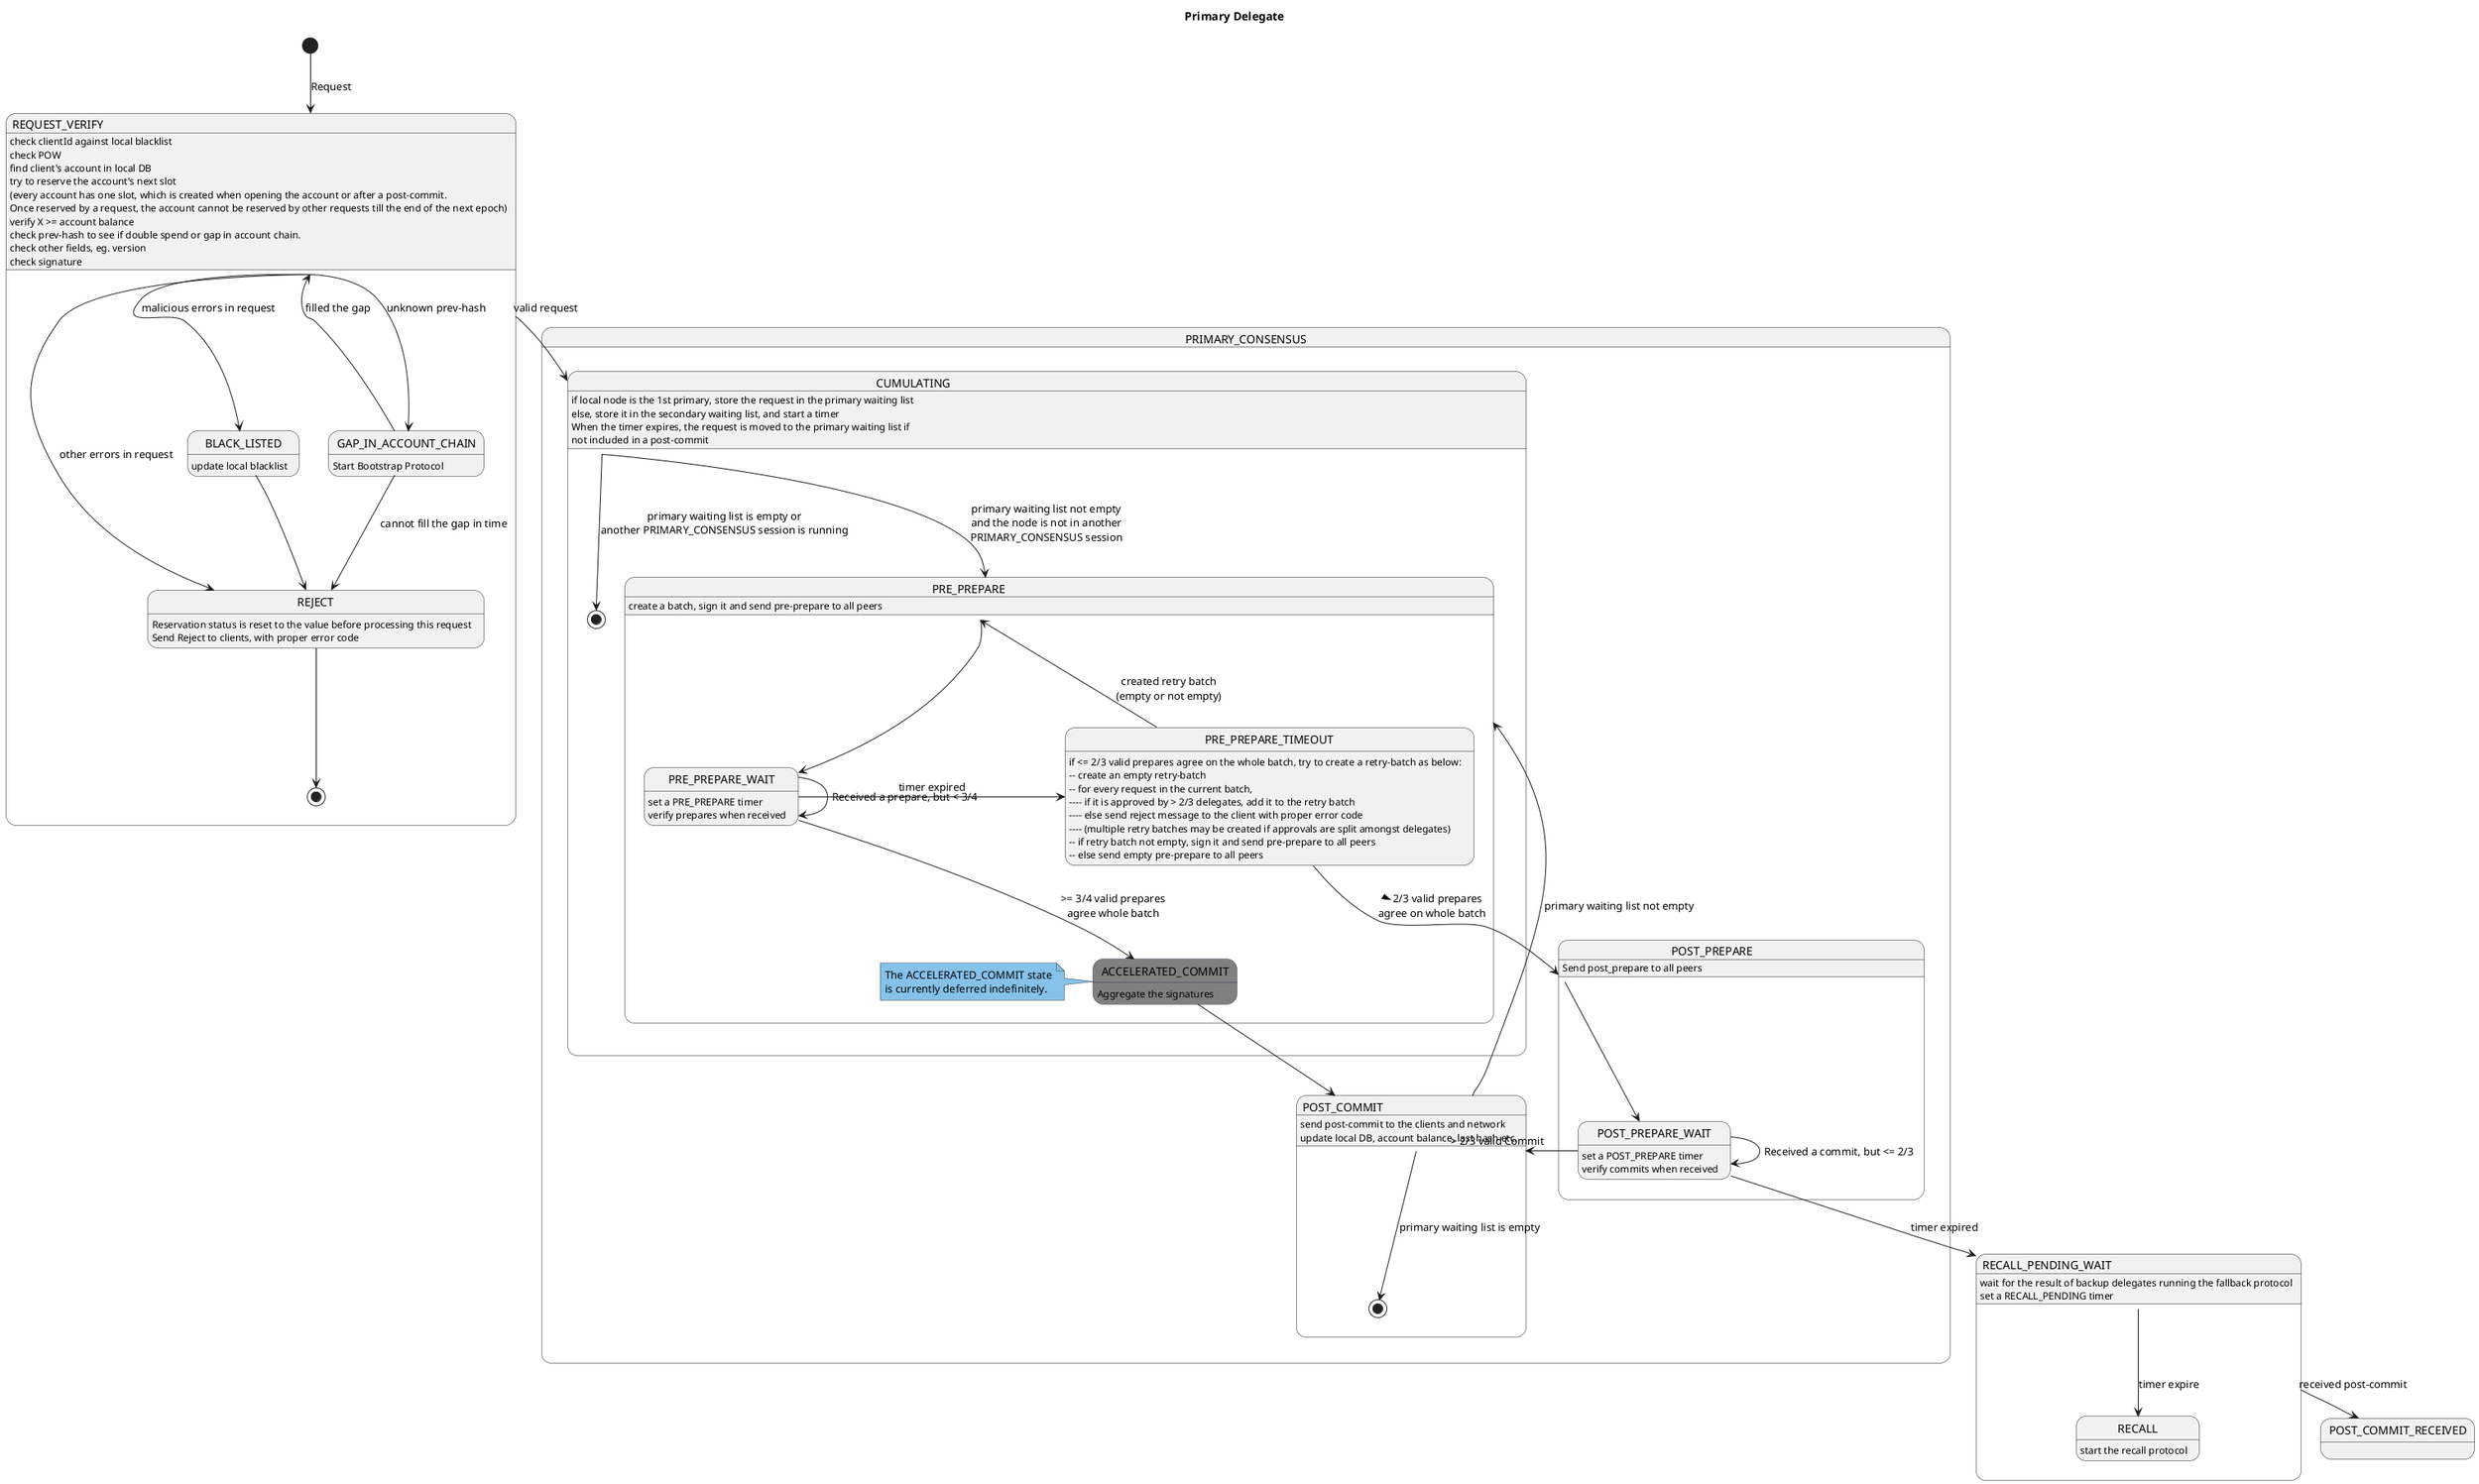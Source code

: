 @startuml

Title Primary Delegate

skinparam State {
    ArrowColor<<Deferred>> #283747
    BorderColor<<Deferred>> #283747
    BackgroundColor<<Deferred>> Gray
}

skinparam NoteBackgroundColor #85C1E9
skinparam NoteBorderColor #2C3E50

[*] --> REQUEST_VERIFY : Request

RECALL_PENDING_WAIT --> POST_COMMIT_RECEIVED : received post-commit
State PRIMARY_CONSENSUS {
	'[*] --> WAITING_NEW_REQUEST
	'WAITING_NEW_REQUEST --> REQUEST_VERIFY : Request

	state CUMULATING{
	    CUMULATING : if local node is the 1st primary, store the request in the primary waiting list
	    CUMULATING : else, store it in the secondary waiting list, and start a timer\nWhen the timer expires, the request is moved to the primary waiting list if\nnot included in a post-commit
'	    CUMULATING : set a PRIMARY_CONSENSUS timer if not set already
'	    CUMULATING --> CUMULATING_TIMEOUT : timer expired
	    
'	    CUMULATING_TIMEOUT : move requests from the secondary waiting list to primary waiting list\ndepending on when they were stored
	    CUMULATING --> PRE_PREPARE : primary waiting list not empty\nand the node is not in another\nPRIMARY_CONSENSUS session
'	    CUMULATING --> PRE_PREPARE : have enough requests in the primary waiting list
		CUMULATING --> [*] : primary waiting list is empty or\nanother PRIMARY_CONSENSUS session is running
    }
	
    State POST_COMMIT{    
	    POST_COMMIT: send post-commit to the clients and network 
	    'POST_COMMIT: unreserve accounts
	    POST_COMMIT: update local DB, account balance, last hash etc. 
	    POST_COMMIT --> [*] : primary waiting list is empty
	}
	
	POST_COMMIT --> PRE_PREPARE : primary waiting list not empty
	
	State RECALL_PENDING_WAIT{
		RECALL_PENDING_WAIT : wait for the result of backup delegates running the fallback protocol 
		RECALL_PENDING_WAIT : set a RECALL_PENDING timer
		RECALL_PENDING_WAIT --> RECALL : timer expire
		
		RECALL : start the recall protocol		
	}
	
    State POST_PREPARE{
	    POST_PREPARE: Send post_prepare to all peers    
	    POST_PREPARE --> POST_PREPARE_WAIT 
	    
	    POST_PREPARE_WAIT: set a POST_PREPARE timer 
	    POST_PREPARE_WAIT : verify commits when received
	    POST_PREPARE_WAIT --> POST_PREPARE_WAIT : Received a commit, but <= 2/3
	    POST_PREPARE_WAIT --> RECALL_PENDING_WAIT : timer expired
		POST_PREPARE_WAIT --> POST_COMMIT : > 2/3 valid Commit
		
		'POST_PREPARE_AGGREGATE : > 2/3
	    'POST_PREPARE_AGGREGATE : Aggregate the signatures
		'POST_PREPARE_AGGREGATE --> 
	}
    
    State PRE_PREPARE{
    	'PRE_PREPARE : for every request, mark account as reserved by the request
	    PRE_PREPARE : create a batch, sign it and send pre-prepare to all peers   
	    PRE_PREPARE -down-> PRE_PREPARE_WAIT
	    
		PRE_PREPARE_WAIT : set a PRE_PREPARE timer 
		PRE_PREPARE_WAIT : verify prepares when received 
	    PRE_PREPARE_WAIT --> PRE_PREPARE_WAIT : Received a prepare, but < 3/4 
	    PRE_PREPARE_WAIT -right-> PRE_PREPARE_TIMEOUT : timer expired
		PRE_PREPARE_WAIT --> ACCELERATED_COMMIT :  >= 3/4 valid prepares\nagree whole batch
		
		State ACCELERATED_COMMIT<<Deferred>>{
            ACCELERATED_COMMIT : Aggregate the signatures
            ACCELERATED_COMMIT --> POST_COMMIT
        }
        
        note left of ACCELERATED_COMMIT
            The ACCELERATED_COMMIT state
            is currently deferred indefinitely.
        end note
			
		
		State PRE_PREPARE_TIMEOUT{
			PRE_PREPARE_TIMEOUT : if <= 2/3 valid prepares agree on the whole batch, try to create a retry-batch as below:
			PRE_PREPARE_TIMEOUT : -- create an empty retry-batch
'			, then populate it with requests approved by > 2/3 delegates
			PRE_PREPARE_TIMEOUT : -- for every request in the current batch, 
			PRE_PREPARE_TIMEOUT : ---- if it is approved by > 2/3 delegates, add it to the retry batch
			PRE_PREPARE_TIMEOUT : ---- else send reject message to the client with proper error code
            PRE_PREPARE_TIMEOUT : ---- (multiple retry batches may be created if approvals are split amongst delegates)
			PRE_PREPARE_TIMEOUT : -- if retry batch not empty, sign it and send pre-prepare to all peers
			PRE_PREPARE_TIMEOUT : -- else send empty pre-prepare to all peers
			PRE_PREPARE_TIMEOUT -up-> PRE_PREPARE : created retry batch\n(empty or not empty)
			
			PRE_PREPARE_TIMEOUT --> POST_PREPARE : > 2/3 valid prepares\nagree on whole batch
		}
    }
	
    State REQUEST_VERIFY{
    	REQUEST_VERIFY : check clientId against local blacklist 
    	REQUEST_VERIFY : check POW 
	    REQUEST_VERIFY : find client's account in local DB
	    REQUEST_VERIFY : try to reserve the account's next slot 
	    REQUEST_VERIFY : (every account has one slot, which is created when opening the account or after a post-commit.\nOnce reserved by a request, the account cannot be reserved by other requests till the end of the next epoch) 
	    REQUEST_VERIFY : verify X >= account balance
	    REQUEST_VERIFY : check prev-hash to see if double spend or gap in account chain.      
	    REQUEST_VERIFY : check other fields, eg. version
	    REQUEST_VERIFY : check signature
	    
	    REQUEST_VERIFY --> REJECT : other errors in request
	    REQUEST_VERIFY --> BLACK_LISTED : malicious errors in request
	    REQUEST_VERIFY --> CUMULATING: valid request	     
	    REQUEST_VERIFY --> GAP_IN_ACCOUNT_CHAIN : unknown prev-hash
	    
	    GAP_IN_ACCOUNT_CHAIN: Start Bootstrap Protocol
    	GAP_IN_ACCOUNT_CHAIN --> REJECT : cannot fill the gap in time
    	GAP_IN_ACCOUNT_CHAIN --> REQUEST_VERIFY : filled the gap
    	 
    	BLACK_LISTED: update local blacklist
    	BLACK_LISTED --> REJECT
    	
    	REJECT : Reservation status is reset to the value before processing this request
    	REJECT : Send Reject to clients, with proper error code
    	REJECT --> [*]
    	
    }
}
@enduml

			'for every request in the batch but disapproved by >1/3 delegates, \nunreserve the account, send Reject message to the client with proper error code
			'PRE_PREPARE_TIMEOUT --> PRE_PREPARE : > 2/3 valid prepares\nagree on a proper subset
			'PRE_PREPARE_TIMEOUT --> ABORTED : <= 2/3 valid prepares \nagree on any subset

   'REJECT --> [*] 
	'POST_COMMIT --> [*]
	'CUMULATING_TIMEOUT --> [*] : primary waiting list is empty
	'note "Performance optimization at PRE_PREPARE_WAIT and \nPOST_PREPARE_WAIT by delaying verification" as N2
	'note "An account can be reserved by one on-going request" as N3	
